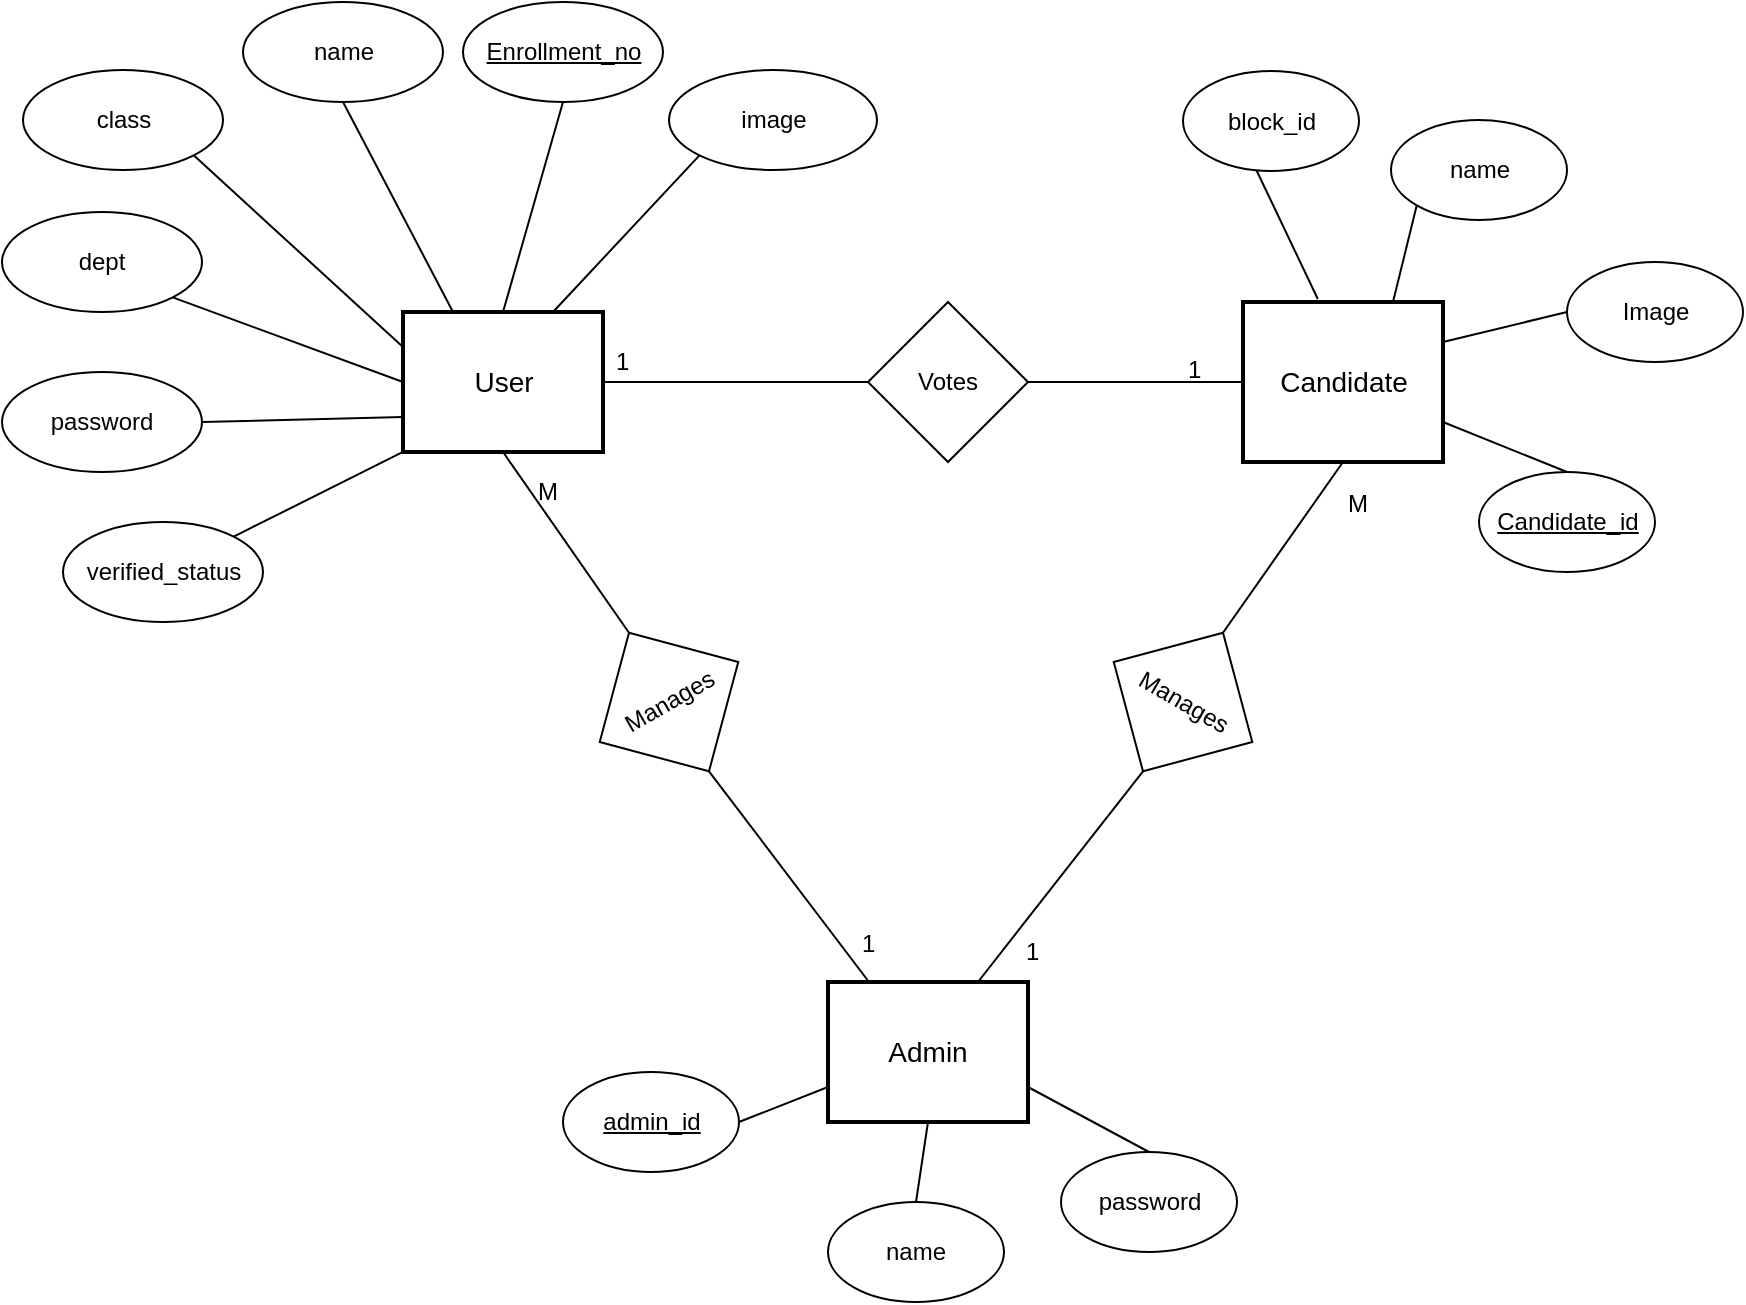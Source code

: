 <mxfile version="12.1.7" type="github" pages="1"><diagram id="ZjFbMUzR2h4XMt5LGLqK" name="Page-1"><mxGraphModel dx="1116" dy="529" grid="1" gridSize="10" guides="1" tooltips="1" connect="1" arrows="1" fold="1" page="1" pageScale="1" pageWidth="827" pageHeight="1169" math="0" shadow="0"><root><mxCell id="MGRXwD8dUgbWrKYlEfeG-0"/><mxCell id="MGRXwD8dUgbWrKYlEfeG-1" parent="MGRXwD8dUgbWrKYlEfeG-0"/><mxCell id="dIiYX6rC-DH4-wpnL1Wr-46" value="User" style="strokeWidth=2;whiteSpace=wrap;html=1;align=center;fontSize=14;" vertex="1" parent="MGRXwD8dUgbWrKYlEfeG-1"><mxGeometry x="200.5" y="155" width="100" height="70" as="geometry"/></mxCell><mxCell id="dIiYX6rC-DH4-wpnL1Wr-47" value="Admin" style="strokeWidth=2;whiteSpace=wrap;html=1;align=center;fontSize=14;" vertex="1" parent="MGRXwD8dUgbWrKYlEfeG-1"><mxGeometry x="413" y="490" width="100" height="70" as="geometry"/></mxCell><mxCell id="dIiYX6rC-DH4-wpnL1Wr-48" value="Candidate" style="strokeWidth=2;whiteSpace=wrap;html=1;align=center;fontSize=14;" vertex="1" parent="MGRXwD8dUgbWrKYlEfeG-1"><mxGeometry x="620.5" y="150" width="100" height="80" as="geometry"/></mxCell><mxCell id="dIiYX6rC-DH4-wpnL1Wr-49" value="name" style="ellipse;whiteSpace=wrap;html=1;" vertex="1" parent="MGRXwD8dUgbWrKYlEfeG-1"><mxGeometry x="120.5" width="100" height="50" as="geometry"/></mxCell><mxCell id="dIiYX6rC-DH4-wpnL1Wr-50" value="class" style="ellipse;whiteSpace=wrap;html=1;" vertex="1" parent="MGRXwD8dUgbWrKYlEfeG-1"><mxGeometry x="10.5" y="34" width="100" height="50" as="geometry"/></mxCell><mxCell id="dIiYX6rC-DH4-wpnL1Wr-51" value="dept" style="ellipse;whiteSpace=wrap;html=1;" vertex="1" parent="MGRXwD8dUgbWrKYlEfeG-1"><mxGeometry y="105" width="100" height="50" as="geometry"/></mxCell><mxCell id="dIiYX6rC-DH4-wpnL1Wr-52" value="&lt;u&gt;Enrollment_no&lt;/u&gt;" style="ellipse;whiteSpace=wrap;html=1;" vertex="1" parent="MGRXwD8dUgbWrKYlEfeG-1"><mxGeometry x="230.5" width="100" height="50" as="geometry"/></mxCell><mxCell id="dIiYX6rC-DH4-wpnL1Wr-53" value="password&lt;span style=&quot;font-family: &amp;#34;helvetica&amp;#34; , &amp;#34;arial&amp;#34; , sans-serif ; font-size: 0px ; white-space: nowrap&quot;&gt;%3CmxGraphModel%3E%3Croot%3E%3CmxCell%20id%3D%220%22%2F%3E%3CmxCell%20id%3D%221%22%20parent%3D%220%22%2F%3E%3CmxCell%20id%3D%222%22%20value%3D%22%22%20style%3D%22ellipse%3BwhiteSpace%3Dwrap%3Bhtml%3D1%3B%22%20vertex%3D%221%22%20parent%3D%221%22%3E%3CmxGeometry%20x%3D%22100%22%20y%3D%2230%22%20width%3D%22100%22%20height%3D%2250%22%20as%3D%22geometry%22%2F%3E%3C%2FmxCell%3E%3C%2Froot%3E%3C%2FmxGraphModel%3E&lt;/span&gt;" style="ellipse;whiteSpace=wrap;html=1;" vertex="1" parent="MGRXwD8dUgbWrKYlEfeG-1"><mxGeometry y="185" width="100" height="50" as="geometry"/></mxCell><mxCell id="dIiYX6rC-DH4-wpnL1Wr-54" value="image" style="ellipse;whiteSpace=wrap;html=1;" vertex="1" parent="MGRXwD8dUgbWrKYlEfeG-1"><mxGeometry x="333.5" y="34" width="104" height="50" as="geometry"/></mxCell><mxCell id="dIiYX6rC-DH4-wpnL1Wr-55" value="" style="endArrow=none;html=1;entryX=0.5;entryY=1;entryDx=0;entryDy=0;exitX=0.5;exitY=0;exitDx=0;exitDy=0;" edge="1" parent="MGRXwD8dUgbWrKYlEfeG-1" source="dIiYX6rC-DH4-wpnL1Wr-46" target="dIiYX6rC-DH4-wpnL1Wr-52"><mxGeometry width="50" height="50" relative="1" as="geometry"><mxPoint x="340.5" y="200" as="sourcePoint"/><mxPoint x="390.5" y="150" as="targetPoint"/></mxGeometry></mxCell><mxCell id="dIiYX6rC-DH4-wpnL1Wr-56" value="" style="endArrow=none;html=1;entryX=0.5;entryY=1;entryDx=0;entryDy=0;exitX=0.25;exitY=0;exitDx=0;exitDy=0;" edge="1" parent="MGRXwD8dUgbWrKYlEfeG-1" source="dIiYX6rC-DH4-wpnL1Wr-46" target="dIiYX6rC-DH4-wpnL1Wr-49"><mxGeometry width="50" height="50" relative="1" as="geometry"><mxPoint x="285.5" y="165" as="sourcePoint"/><mxPoint x="340.5" y="140" as="targetPoint"/></mxGeometry></mxCell><mxCell id="dIiYX6rC-DH4-wpnL1Wr-57" value="" style="endArrow=none;html=1;entryX=1;entryY=1;entryDx=0;entryDy=0;exitX=0;exitY=0.25;exitDx=0;exitDy=0;" edge="1" parent="MGRXwD8dUgbWrKYlEfeG-1" source="dIiYX6rC-DH4-wpnL1Wr-46" target="dIiYX6rC-DH4-wpnL1Wr-50"><mxGeometry width="50" height="50" relative="1" as="geometry"><mxPoint x="220.5" y="150" as="sourcePoint"/><mxPoint x="220.5" y="135" as="targetPoint"/></mxGeometry></mxCell><mxCell id="dIiYX6rC-DH4-wpnL1Wr-58" value="" style="endArrow=none;html=1;entryX=1;entryY=1;entryDx=0;entryDy=0;exitX=0;exitY=0.5;exitDx=0;exitDy=0;" edge="1" parent="MGRXwD8dUgbWrKYlEfeG-1" source="dIiYX6rC-DH4-wpnL1Wr-46" target="dIiYX6rC-DH4-wpnL1Wr-51"><mxGeometry width="50" height="50" relative="1" as="geometry"><mxPoint x="235.5" y="165" as="sourcePoint"/><mxPoint x="170.5" y="145" as="targetPoint"/></mxGeometry></mxCell><mxCell id="dIiYX6rC-DH4-wpnL1Wr-59" value="" style="endArrow=none;html=1;entryX=1;entryY=0.5;entryDx=0;entryDy=0;exitX=0;exitY=0.75;exitDx=0;exitDy=0;" edge="1" parent="MGRXwD8dUgbWrKYlEfeG-1" source="dIiYX6rC-DH4-wpnL1Wr-46" target="dIiYX6rC-DH4-wpnL1Wr-53"><mxGeometry width="50" height="50" relative="1" as="geometry"><mxPoint x="210.5" y="200" as="sourcePoint"/><mxPoint x="180.5" y="220" as="targetPoint"/></mxGeometry></mxCell><mxCell id="dIiYX6rC-DH4-wpnL1Wr-60" value="" style="endArrow=none;html=1;entryX=0.75;entryY=0;entryDx=0;entryDy=0;exitX=0;exitY=1;exitDx=0;exitDy=0;" edge="1" parent="MGRXwD8dUgbWrKYlEfeG-1" source="dIiYX6rC-DH4-wpnL1Wr-54" target="dIiYX6rC-DH4-wpnL1Wr-46"><mxGeometry width="50" height="50" relative="1" as="geometry"><mxPoint x="320.5" y="270" as="sourcePoint"/><mxPoint x="370.5" y="220" as="targetPoint"/></mxGeometry></mxCell><mxCell id="dIiYX6rC-DH4-wpnL1Wr-61" value="name" style="ellipse;whiteSpace=wrap;html=1;" vertex="1" parent="MGRXwD8dUgbWrKYlEfeG-1"><mxGeometry x="413" y="600" width="88" height="50" as="geometry"/></mxCell><mxCell id="dIiYX6rC-DH4-wpnL1Wr-62" value="&lt;u&gt;admin_id&lt;/u&gt;" style="ellipse;whiteSpace=wrap;html=1;" vertex="1" parent="MGRXwD8dUgbWrKYlEfeG-1"><mxGeometry x="280.5" y="535" width="88" height="50" as="geometry"/></mxCell><mxCell id="dIiYX6rC-DH4-wpnL1Wr-63" value="" style="endArrow=none;html=1;exitX=1;exitY=0.5;exitDx=0;exitDy=0;entryX=0;entryY=0.75;entryDx=0;entryDy=0;" edge="1" parent="MGRXwD8dUgbWrKYlEfeG-1" source="dIiYX6rC-DH4-wpnL1Wr-62" target="dIiYX6rC-DH4-wpnL1Wr-47"><mxGeometry width="50" height="50" relative="1" as="geometry"><mxPoint x="305.5" y="465" as="sourcePoint"/><mxPoint x="355.5" y="415" as="targetPoint"/></mxGeometry></mxCell><mxCell id="dIiYX6rC-DH4-wpnL1Wr-64" value="" style="endArrow=none;html=1;exitX=0.5;exitY=0;exitDx=0;exitDy=0;entryX=0.5;entryY=1;entryDx=0;entryDy=0;" edge="1" parent="MGRXwD8dUgbWrKYlEfeG-1" source="dIiYX6rC-DH4-wpnL1Wr-61" target="dIiYX6rC-DH4-wpnL1Wr-47"><mxGeometry width="50" height="50" relative="1" as="geometry"><mxPoint x="360.5" y="610" as="sourcePoint"/><mxPoint x="410.5" y="560" as="targetPoint"/></mxGeometry></mxCell><mxCell id="dIiYX6rC-DH4-wpnL1Wr-65" value="" style="endArrow=none;html=1;exitX=0.75;exitY=0;exitDx=0;exitDy=0;entryX=0;entryY=1;entryDx=0;entryDy=0;" edge="1" parent="MGRXwD8dUgbWrKYlEfeG-1" source="dIiYX6rC-DH4-wpnL1Wr-48" target="dIiYX6rC-DH4-wpnL1Wr-67"><mxGeometry width="50" height="50" relative="1" as="geometry"><mxPoint x="720.5" y="440" as="sourcePoint"/><mxPoint x="770.5" y="390" as="targetPoint"/></mxGeometry></mxCell><mxCell id="dIiYX6rC-DH4-wpnL1Wr-66" value="&lt;u&gt;Candidate_id&lt;/u&gt;" style="ellipse;whiteSpace=wrap;html=1;" vertex="1" parent="MGRXwD8dUgbWrKYlEfeG-1"><mxGeometry x="738.5" y="235" width="88" height="50" as="geometry"/></mxCell><mxCell id="dIiYX6rC-DH4-wpnL1Wr-67" value="name" style="ellipse;whiteSpace=wrap;html=1;" vertex="1" parent="MGRXwD8dUgbWrKYlEfeG-1"><mxGeometry x="694.5" y="59" width="88" height="50" as="geometry"/></mxCell><mxCell id="dIiYX6rC-DH4-wpnL1Wr-68" value="Image" style="ellipse;whiteSpace=wrap;html=1;" vertex="1" parent="MGRXwD8dUgbWrKYlEfeG-1"><mxGeometry x="782.5" y="130" width="88" height="50" as="geometry"/></mxCell><mxCell id="dIiYX6rC-DH4-wpnL1Wr-69" value="Votes" style="rhombus;whiteSpace=wrap;html=1;" vertex="1" parent="MGRXwD8dUgbWrKYlEfeG-1"><mxGeometry x="433" y="150" width="80" height="80" as="geometry"/></mxCell><mxCell id="dIiYX6rC-DH4-wpnL1Wr-70" value="Manages" style="rhombus;whiteSpace=wrap;html=1;rotation=30;" vertex="1" parent="MGRXwD8dUgbWrKYlEfeG-1"><mxGeometry x="550.5" y="310" width="80" height="80" as="geometry"/></mxCell><mxCell id="dIiYX6rC-DH4-wpnL1Wr-71" value="verified_status" style="ellipse;whiteSpace=wrap;html=1;" vertex="1" parent="MGRXwD8dUgbWrKYlEfeG-1"><mxGeometry x="30.5" y="260" width="100" height="50" as="geometry"/></mxCell><mxCell id="dIiYX6rC-DH4-wpnL1Wr-72" value="" style="endArrow=none;html=1;entryX=1;entryY=0;entryDx=0;entryDy=0;exitX=-0.005;exitY=1.003;exitDx=0;exitDy=0;exitPerimeter=0;" edge="1" parent="MGRXwD8dUgbWrKYlEfeG-1" source="dIiYX6rC-DH4-wpnL1Wr-46" target="dIiYX6rC-DH4-wpnL1Wr-71"><mxGeometry width="50" height="50" relative="1" as="geometry"><mxPoint x="220.5" y="230" as="sourcePoint"/><mxPoint x="220.5" y="255" as="targetPoint"/></mxGeometry></mxCell><mxCell id="dIiYX6rC-DH4-wpnL1Wr-73" value="" style="endArrow=none;html=1;entryX=0;entryY=0.5;entryDx=0;entryDy=0;exitX=1;exitY=0.25;exitDx=0;exitDy=0;" edge="1" parent="MGRXwD8dUgbWrKYlEfeG-1" source="dIiYX6rC-DH4-wpnL1Wr-48" target="dIiYX6rC-DH4-wpnL1Wr-68"><mxGeometry width="50" height="50" relative="1" as="geometry"><mxPoint x="680.5" y="330" as="sourcePoint"/><mxPoint x="730.5" y="280" as="targetPoint"/></mxGeometry></mxCell><mxCell id="dIiYX6rC-DH4-wpnL1Wr-74" value="" style="endArrow=none;html=1;entryX=0.5;entryY=0;entryDx=0;entryDy=0;exitX=1;exitY=0.75;exitDx=0;exitDy=0;" edge="1" parent="MGRXwD8dUgbWrKYlEfeG-1" source="dIiYX6rC-DH4-wpnL1Wr-48" target="dIiYX6rC-DH4-wpnL1Wr-66"><mxGeometry width="50" height="50" relative="1" as="geometry"><mxPoint x="680.5" y="260" as="sourcePoint"/><mxPoint x="748.5" y="245" as="targetPoint"/></mxGeometry></mxCell><mxCell id="dIiYX6rC-DH4-wpnL1Wr-75" value="" style="endArrow=none;html=1;exitX=1;exitY=0.5;exitDx=0;exitDy=0;entryX=0;entryY=0.5;entryDx=0;entryDy=0;" edge="1" parent="MGRXwD8dUgbWrKYlEfeG-1" source="dIiYX6rC-DH4-wpnL1Wr-46" target="dIiYX6rC-DH4-wpnL1Wr-69"><mxGeometry width="50" height="50" relative="1" as="geometry"><mxPoint x="310.5" y="290" as="sourcePoint"/><mxPoint x="380.5" y="270" as="targetPoint"/></mxGeometry></mxCell><mxCell id="dIiYX6rC-DH4-wpnL1Wr-76" value="" style="endArrow=none;html=1;exitX=0;exitY=0.5;exitDx=0;exitDy=0;entryX=1;entryY=0.5;entryDx=0;entryDy=0;" edge="1" parent="MGRXwD8dUgbWrKYlEfeG-1" source="dIiYX6rC-DH4-wpnL1Wr-48" target="dIiYX6rC-DH4-wpnL1Wr-69"><mxGeometry width="50" height="50" relative="1" as="geometry"><mxPoint x="308.8" y="235.21" as="sourcePoint"/><mxPoint x="395.5" y="285" as="targetPoint"/></mxGeometry></mxCell><mxCell id="dIiYX6rC-DH4-wpnL1Wr-77" value="" style="endArrow=none;html=1;exitX=0.5;exitY=0;exitDx=0;exitDy=0;entryX=0.5;entryY=1;entryDx=0;entryDy=0;" edge="1" parent="MGRXwD8dUgbWrKYlEfeG-1" source="dIiYX6rC-DH4-wpnL1Wr-70" target="dIiYX6rC-DH4-wpnL1Wr-48"><mxGeometry width="50" height="50" relative="1" as="geometry"><mxPoint x="610.5" y="380" as="sourcePoint"/><mxPoint x="660.5" y="330" as="targetPoint"/></mxGeometry></mxCell><mxCell id="dIiYX6rC-DH4-wpnL1Wr-78" value="" style="endArrow=none;html=1;exitX=0.5;exitY=1;exitDx=0;exitDy=0;entryX=0.75;entryY=0;entryDx=0;entryDy=0;" edge="1" parent="MGRXwD8dUgbWrKYlEfeG-1" source="dIiYX6rC-DH4-wpnL1Wr-70" target="dIiYX6rC-DH4-wpnL1Wr-47"><mxGeometry width="50" height="50" relative="1" as="geometry"><mxPoint x="620.5" y="447.5" as="sourcePoint"/><mxPoint x="654.5" y="320" as="targetPoint"/></mxGeometry></mxCell><mxCell id="dIiYX6rC-DH4-wpnL1Wr-79" value="Manages" style="rhombus;whiteSpace=wrap;html=1;rotation=-30;" vertex="1" parent="MGRXwD8dUgbWrKYlEfeG-1"><mxGeometry x="293.5" y="310" width="80" height="80" as="geometry"/></mxCell><mxCell id="dIiYX6rC-DH4-wpnL1Wr-80" value="" style="endArrow=none;html=1;entryX=0.5;entryY=1;entryDx=0;entryDy=0;exitX=0.5;exitY=0;exitDx=0;exitDy=0;" edge="1" parent="MGRXwD8dUgbWrKYlEfeG-1" source="dIiYX6rC-DH4-wpnL1Wr-79" target="dIiYX6rC-DH4-wpnL1Wr-46"><mxGeometry width="50" height="50" relative="1" as="geometry"><mxPoint x="310.5" y="310" as="sourcePoint"/><mxPoint x="305.5" y="250" as="targetPoint"/></mxGeometry></mxCell><mxCell id="dIiYX6rC-DH4-wpnL1Wr-81" value="" style="endArrow=none;html=1;entryX=0.5;entryY=1;entryDx=0;entryDy=0;" edge="1" parent="MGRXwD8dUgbWrKYlEfeG-1" target="dIiYX6rC-DH4-wpnL1Wr-79"><mxGeometry width="50" height="50" relative="1" as="geometry"><mxPoint x="433.5" y="490" as="sourcePoint"/><mxPoint x="373.5" y="405" as="targetPoint"/></mxGeometry></mxCell><mxCell id="dIiYX6rC-DH4-wpnL1Wr-82" value="password" style="ellipse;whiteSpace=wrap;html=1;" vertex="1" parent="MGRXwD8dUgbWrKYlEfeG-1"><mxGeometry x="529.5" y="575" width="88" height="50" as="geometry"/></mxCell><mxCell id="dIiYX6rC-DH4-wpnL1Wr-83" value="" style="endArrow=none;html=1;exitX=0.5;exitY=0;exitDx=0;exitDy=0;entryX=1;entryY=0.75;entryDx=0;entryDy=0;" edge="1" parent="MGRXwD8dUgbWrKYlEfeG-1" source="dIiYX6rC-DH4-wpnL1Wr-82" target="dIiYX6rC-DH4-wpnL1Wr-47"><mxGeometry width="50" height="50" relative="1" as="geometry"><mxPoint x="355.654" y="607.346" as="sourcePoint"/><mxPoint x="448" y="570" as="targetPoint"/></mxGeometry></mxCell><mxCell id="dIiYX6rC-DH4-wpnL1Wr-84" value="1" style="text;html=1;resizable=0;points=[];autosize=1;align=left;verticalAlign=top;spacingTop=-4;" vertex="1" parent="MGRXwD8dUgbWrKYlEfeG-1"><mxGeometry x="427.5" y="461" width="20" height="20" as="geometry"/></mxCell><mxCell id="dIiYX6rC-DH4-wpnL1Wr-85" value="M" style="text;html=1;resizable=0;points=[];autosize=1;align=left;verticalAlign=top;spacingTop=-4;" vertex="1" parent="MGRXwD8dUgbWrKYlEfeG-1"><mxGeometry x="265.5" y="235" width="30" height="20" as="geometry"/></mxCell><mxCell id="dIiYX6rC-DH4-wpnL1Wr-86" value="1" style="text;html=1;resizable=0;points=[];autosize=1;align=left;verticalAlign=top;spacingTop=-4;" vertex="1" parent="MGRXwD8dUgbWrKYlEfeG-1"><mxGeometry x="509.5" y="465" width="20" height="20" as="geometry"/></mxCell><mxCell id="dIiYX6rC-DH4-wpnL1Wr-87" value="M" style="text;html=1;resizable=0;points=[];autosize=1;align=left;verticalAlign=top;spacingTop=-4;" vertex="1" parent="MGRXwD8dUgbWrKYlEfeG-1"><mxGeometry x="670.5" y="241" width="30" height="20" as="geometry"/></mxCell><mxCell id="dIiYX6rC-DH4-wpnL1Wr-88" value="" style="endArrow=none;html=1;exitX=0.374;exitY=-0.019;exitDx=0;exitDy=0;exitPerimeter=0;" edge="1" parent="MGRXwD8dUgbWrKYlEfeG-1" source="dIiYX6rC-DH4-wpnL1Wr-48"><mxGeometry width="50" height="50" relative="1" as="geometry"><mxPoint x="660.5" y="140" as="sourcePoint"/><mxPoint x="620.5" y="70" as="targetPoint"/></mxGeometry></mxCell><mxCell id="dIiYX6rC-DH4-wpnL1Wr-89" value="block_id" style="ellipse;whiteSpace=wrap;html=1;" vertex="1" parent="MGRXwD8dUgbWrKYlEfeG-1"><mxGeometry x="590.5" y="34.5" width="88" height="50" as="geometry"/></mxCell><mxCell id="dIiYX6rC-DH4-wpnL1Wr-90" value="1" style="text;html=1;resizable=0;points=[];autosize=1;align=left;verticalAlign=top;spacingTop=-4;" vertex="1" parent="MGRXwD8dUgbWrKYlEfeG-1"><mxGeometry x="304.5" y="170" width="20" height="20" as="geometry"/></mxCell><mxCell id="dIiYX6rC-DH4-wpnL1Wr-91" value="1" style="text;html=1;resizable=0;points=[];autosize=1;align=left;verticalAlign=top;spacingTop=-4;" vertex="1" parent="MGRXwD8dUgbWrKYlEfeG-1"><mxGeometry x="590.5" y="174" width="20" height="20" as="geometry"/></mxCell></root></mxGraphModel></diagram></mxfile>